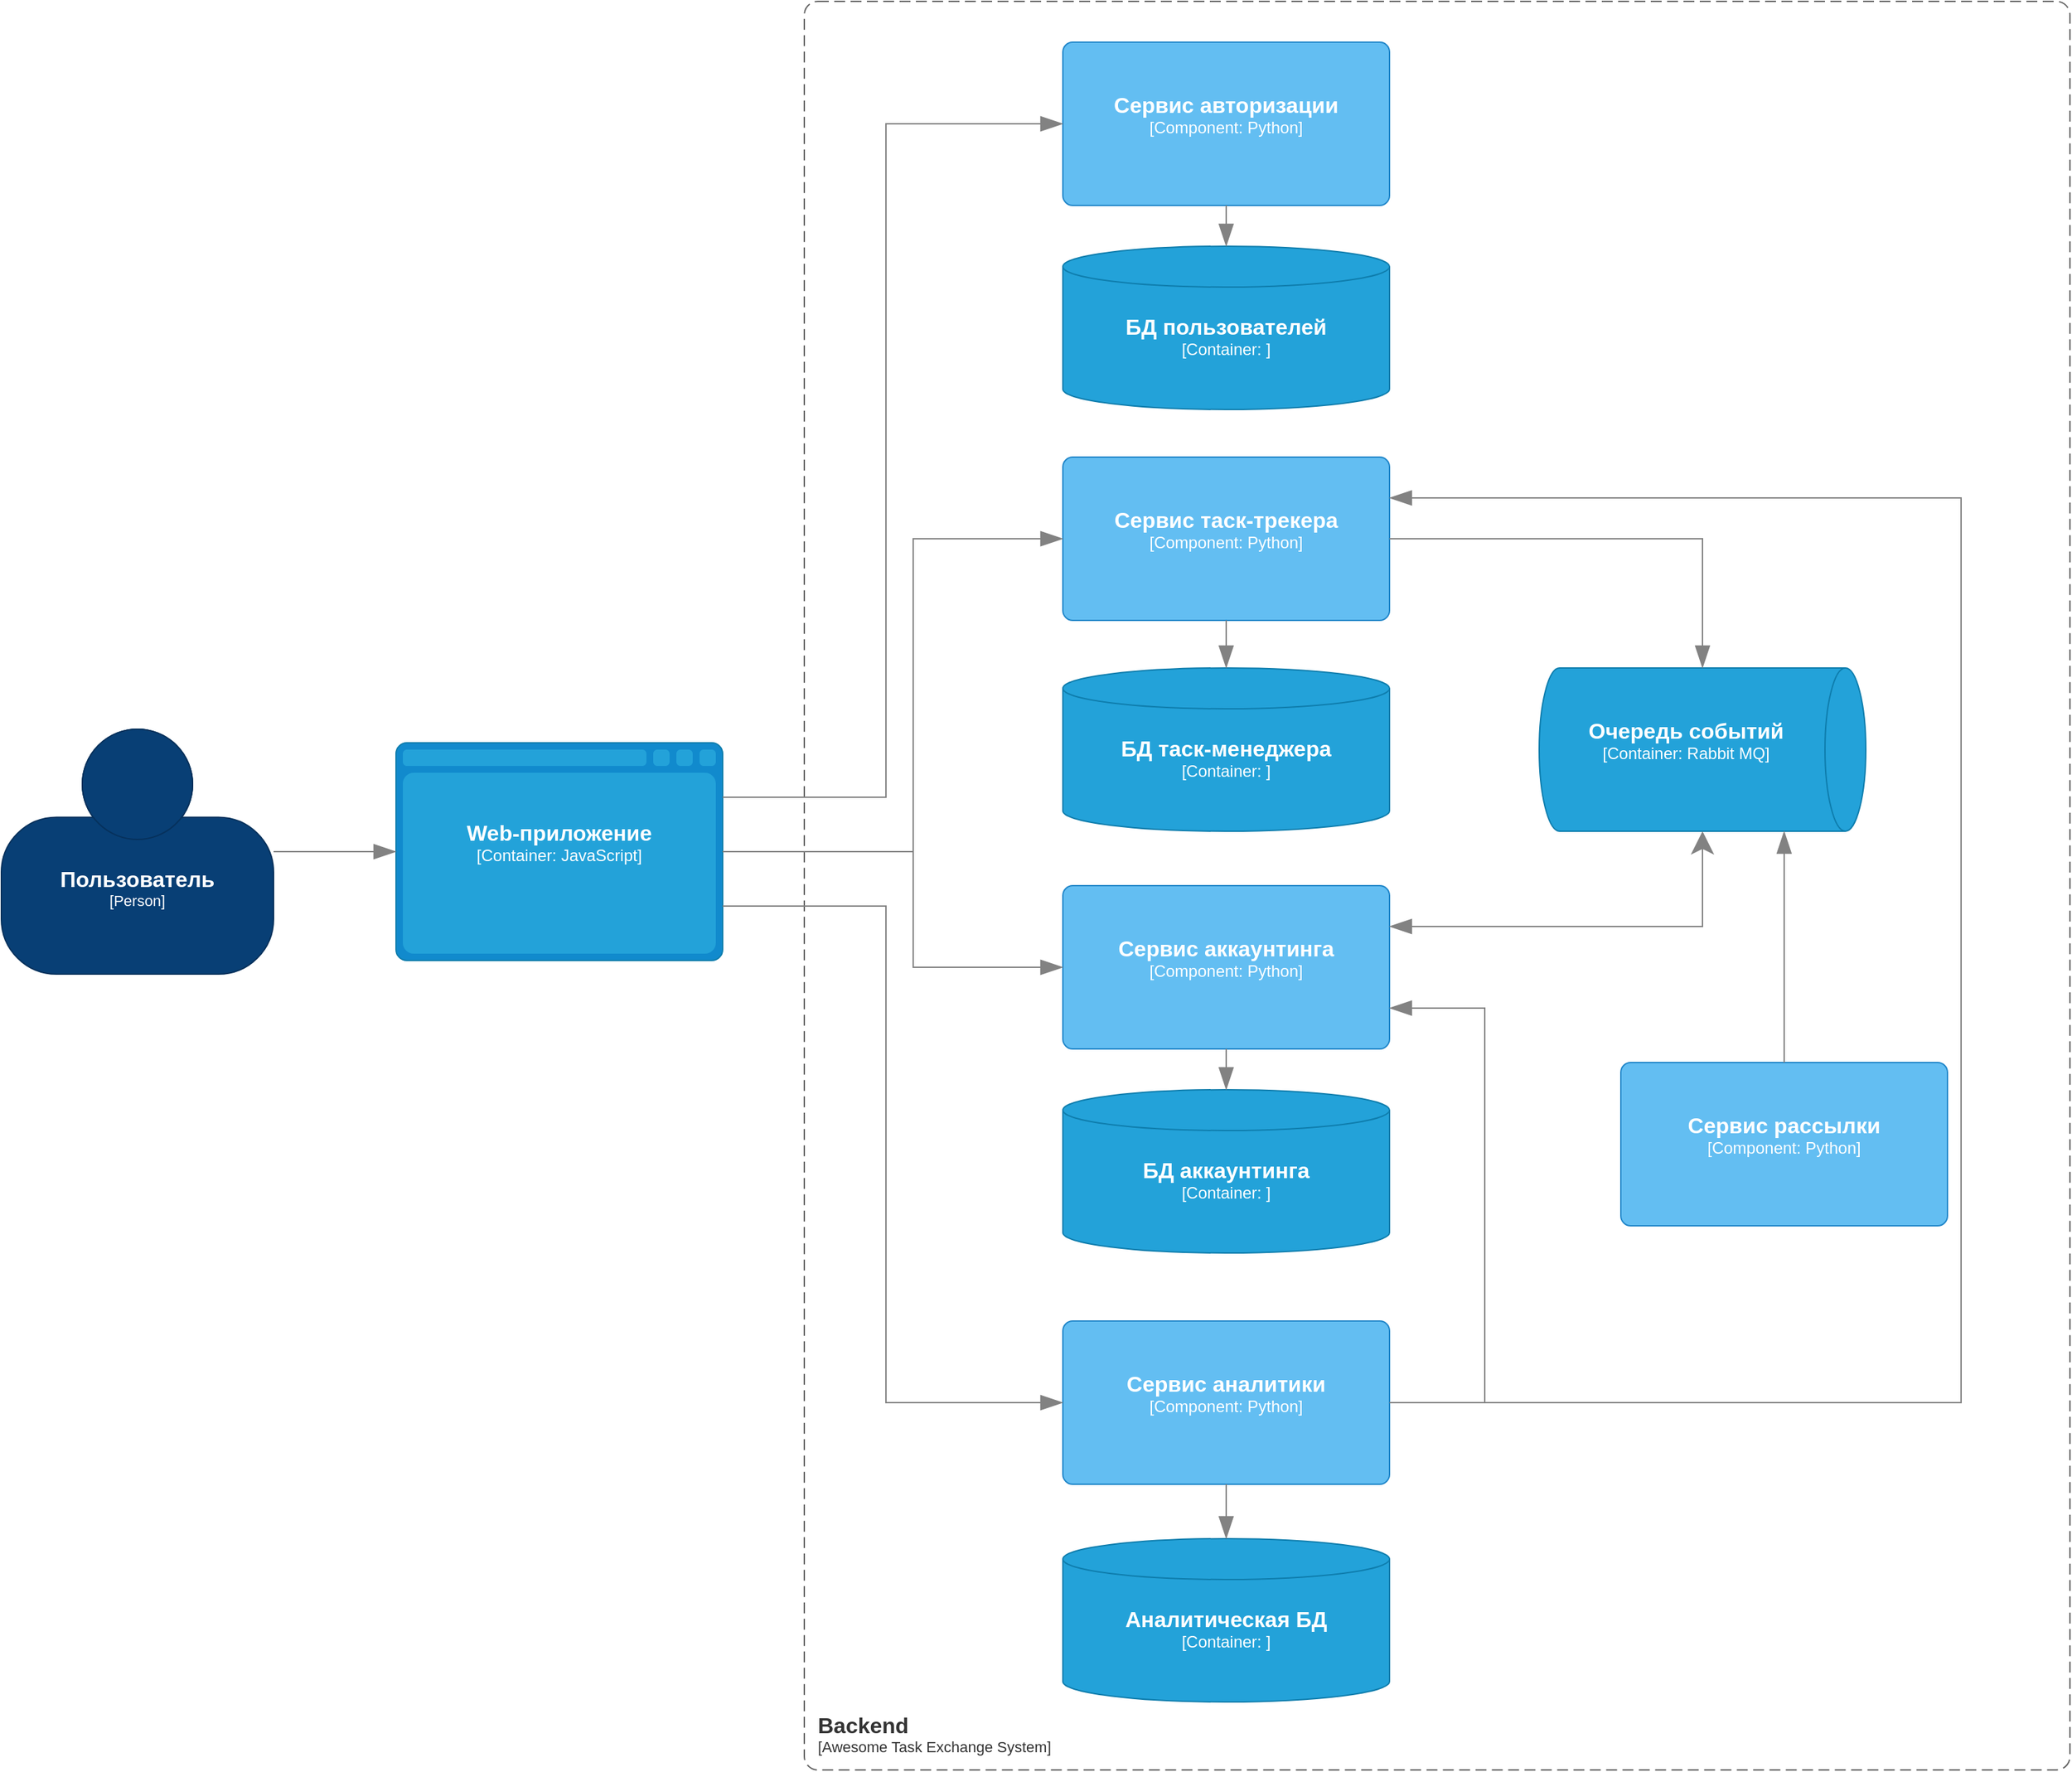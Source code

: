 <mxfile version="23.1.6" type="github" pages="4">
  <diagram name="C4. Контекстная диаграмма" id="e56a1550-8fbb-45ad-956c-1786394a9013">
    <mxGraphModel dx="2566" dy="979" grid="1" gridSize="10" guides="1" tooltips="1" connect="1" arrows="1" fold="1" page="1" pageScale="1" pageWidth="1100" pageHeight="850" background="none" math="0" shadow="0">
      <root>
        <mxCell id="0" />
        <mxCell id="1" parent="0" />
        <object placeholders="1" c4Name="Пользователь" c4Type="Person" c4Description="" label="&lt;font style=&quot;font-size: 16px&quot;&gt;&lt;b&gt;%c4Name%&lt;/b&gt;&lt;/font&gt;&lt;div&gt;[%c4Type%]&lt;/div&gt;&lt;br&gt;&lt;div&gt;&lt;font style=&quot;font-size: 11px&quot;&gt;&lt;font color=&quot;#cccccc&quot;&gt;%c4Description%&lt;/font&gt;&lt;/div&gt;" id="OtweDt3nJRQJAn4rfl7I-1">
          <mxCell style="html=1;fontSize=11;dashed=0;whiteSpace=wrap;fillColor=#083F75;strokeColor=#06315C;fontColor=#ffffff;shape=mxgraph.c4.person2;align=center;metaEdit=1;points=[[0.5,0,0],[1,0.5,0],[1,0.75,0],[0.75,1,0],[0.5,1,0],[0.25,1,0],[0,0.75,0],[0,0.5,0]];resizable=0;" parent="1" vertex="1">
            <mxGeometry x="-60" y="625" width="200" height="180" as="geometry" />
          </mxCell>
        </object>
        <object placeholders="1" c4Type="Web-приложение" c4Container="Container" c4Technology="JavaScript" c4Description="" label="&lt;font style=&quot;font-size: 16px&quot;&gt;&lt;b&gt;%c4Type%&lt;/b&gt;&lt;/font&gt;&lt;div&gt;[%c4Container%:&amp;nbsp;%c4Technology%]&lt;/div&gt;&lt;br&gt;&lt;div&gt;&lt;font style=&quot;font-size: 11px&quot;&gt;&lt;font color=&quot;#E6E6E6&quot;&gt;%c4Description%&lt;/font&gt;&lt;/div&gt;" id="OtweDt3nJRQJAn4rfl7I-4">
          <mxCell style="shape=mxgraph.c4.webBrowserContainer2;whiteSpace=wrap;html=1;boundedLbl=1;rounded=0;labelBackgroundColor=none;strokeColor=#118ACD;fillColor=#23A2D9;strokeColor=#118ACD;strokeColor2=#0E7DAD;fontSize=12;fontColor=#ffffff;align=center;metaEdit=1;points=[[0.5,0,0],[1,0.25,0],[1,0.5,0],[1,0.75,0],[0.5,1,0],[0,0.75,0],[0,0.5,0],[0,0.25,0]];resizable=0;" parent="1" vertex="1">
            <mxGeometry x="230" y="635" width="240" height="160" as="geometry" />
          </mxCell>
        </object>
        <object placeholders="1" c4Type="Relationship" id="OtweDt3nJRQJAn4rfl7I-6">
          <mxCell style="endArrow=blockThin;html=1;fontSize=10;fontColor=#404040;strokeWidth=1;endFill=1;strokeColor=#828282;elbow=vertical;metaEdit=1;endSize=14;startSize=14;jumpStyle=arc;jumpSize=16;rounded=0;edgeStyle=orthogonalEdgeStyle;exitX=1;exitY=0.5;exitDx=0;exitDy=0;exitPerimeter=0;entryX=0;entryY=0.5;entryDx=0;entryDy=0;entryPerimeter=0;" parent="1" source="OtweDt3nJRQJAn4rfl7I-1" target="OtweDt3nJRQJAn4rfl7I-4" edge="1">
            <mxGeometry width="240" relative="1" as="geometry">
              <mxPoint x="130" y="420" as="sourcePoint" />
              <mxPoint x="370" y="420" as="targetPoint" />
            </mxGeometry>
          </mxCell>
        </object>
        <object placeholders="1" c4Name="Backend" c4Type="ContainerScopeBoundary" c4Application="Awesome Task Exchange System" label="&lt;font style=&quot;font-size: 16px&quot;&gt;&lt;b&gt;&lt;div style=&quot;text-align: left&quot;&gt;%c4Name%&lt;/div&gt;&lt;/b&gt;&lt;/font&gt;&lt;div style=&quot;text-align: left&quot;&gt;[%c4Application%]&lt;/div&gt;" id="OtweDt3nJRQJAn4rfl7I-7">
          <mxCell style="rounded=1;fontSize=11;whiteSpace=wrap;html=1;dashed=1;arcSize=20;fillColor=none;strokeColor=#666666;fontColor=#333333;labelBackgroundColor=none;align=left;verticalAlign=bottom;labelBorderColor=none;spacingTop=0;spacing=10;dashPattern=8 4;metaEdit=1;rotatable=0;perimeter=rectanglePerimeter;noLabel=0;labelPadding=0;allowArrows=0;connectable=0;expand=0;recursiveResize=0;editable=1;pointerEvents=0;absoluteArcSize=1;points=[[0.25,0,0],[0.5,0,0],[0.75,0,0],[1,0.25,0],[1,0.5,0],[1,0.75,0],[0.75,1,0],[0.5,1,0],[0.25,1,0],[0,0.75,0],[0,0.5,0],[0,0.25,0]];" parent="1" vertex="1">
            <mxGeometry x="530" y="90" width="930" height="1300" as="geometry" />
          </mxCell>
        </object>
        <object placeholders="1" c4Name="Сервис авторизации" c4Type="Component" c4Technology="Python" c4Description="" label="&lt;font style=&quot;font-size: 16px&quot;&gt;&lt;b&gt;%c4Name%&lt;/b&gt;&lt;/font&gt;&lt;div&gt;[%c4Type%: %c4Technology%]&lt;/div&gt;&lt;br&gt;&lt;div&gt;&lt;font style=&quot;font-size: 11px&quot;&gt;%c4Description%&lt;/font&gt;&lt;/div&gt;" id="OtweDt3nJRQJAn4rfl7I-8">
          <mxCell style="rounded=1;whiteSpace=wrap;html=1;labelBackgroundColor=none;fillColor=#63BEF2;fontColor=#ffffff;align=center;arcSize=6;strokeColor=#2086C9;metaEdit=1;resizable=0;points=[[0.25,0,0],[0.5,0,0],[0.75,0,0],[1,0.25,0],[1,0.5,0],[1,0.75,0],[0.75,1,0],[0.5,1,0],[0.25,1,0],[0,0.75,0],[0,0.5,0],[0,0.25,0]];" parent="1" vertex="1">
            <mxGeometry x="720" y="120" width="240" height="120" as="geometry" />
          </mxCell>
        </object>
        <object placeholders="1" c4Name="Сервис таск-трекера" c4Type="Component" c4Technology="Python" c4Description="" label="&lt;font style=&quot;font-size: 16px&quot;&gt;&lt;b&gt;%c4Name%&lt;/b&gt;&lt;/font&gt;&lt;div&gt;[%c4Type%: %c4Technology%]&lt;/div&gt;&lt;br&gt;&lt;div&gt;&lt;font style=&quot;font-size: 11px&quot;&gt;%c4Description%&lt;/font&gt;&lt;/div&gt;" id="OtweDt3nJRQJAn4rfl7I-9">
          <mxCell style="rounded=1;whiteSpace=wrap;html=1;labelBackgroundColor=none;fillColor=#63BEF2;fontColor=#ffffff;align=center;arcSize=6;strokeColor=#2086C9;metaEdit=1;resizable=0;points=[[0.25,0,0],[0.5,0,0],[0.75,0,0],[1,0.25,0],[1,0.5,0],[1,0.75,0],[0.75,1,0],[0.5,1,0],[0.25,1,0],[0,0.75,0],[0,0.5,0],[0,0.25,0]];" parent="1" vertex="1">
            <mxGeometry x="720" y="425" width="240" height="120" as="geometry" />
          </mxCell>
        </object>
        <object placeholders="1" c4Name="Сервис аккаунтинга" c4Type="Component" c4Technology="Python" c4Description="" label="&lt;font style=&quot;font-size: 16px&quot;&gt;&lt;b&gt;%c4Name%&lt;/b&gt;&lt;/font&gt;&lt;div&gt;[%c4Type%: %c4Technology%]&lt;/div&gt;&lt;br&gt;&lt;div&gt;&lt;font style=&quot;font-size: 11px&quot;&gt;%c4Description%&lt;/font&gt;&lt;/div&gt;" id="OtweDt3nJRQJAn4rfl7I-10">
          <mxCell style="rounded=1;whiteSpace=wrap;html=1;labelBackgroundColor=none;fillColor=#63BEF2;fontColor=#ffffff;align=center;arcSize=6;strokeColor=#2086C9;metaEdit=1;resizable=0;points=[[0.25,0,0],[0.5,0,0],[0.75,0,0],[1,0.25,0],[1,0.5,0],[1,0.75,0],[0.75,1,0],[0.5,1,0],[0.25,1,0],[0,0.75,0],[0,0.5,0],[0,0.25,0]];" parent="1" vertex="1">
            <mxGeometry x="720" y="740" width="240" height="120" as="geometry" />
          </mxCell>
        </object>
        <object placeholders="1" c4Name="Сервис аналитики" c4Type="Component" c4Technology="Python" c4Description="" label="&lt;font style=&quot;font-size: 16px&quot;&gt;&lt;b&gt;%c4Name%&lt;/b&gt;&lt;/font&gt;&lt;div&gt;[%c4Type%: %c4Technology%]&lt;/div&gt;&lt;br&gt;&lt;div&gt;&lt;font style=&quot;font-size: 11px&quot;&gt;%c4Description%&lt;/font&gt;&lt;/div&gt;" id="OtweDt3nJRQJAn4rfl7I-11">
          <mxCell style="rounded=1;whiteSpace=wrap;html=1;labelBackgroundColor=none;fillColor=#63BEF2;fontColor=#ffffff;align=center;arcSize=6;strokeColor=#2086C9;metaEdit=1;resizable=0;points=[[0.25,0,0],[0.5,0,0],[0.75,0,0],[1,0.25,0],[1,0.5,0],[1,0.75,0],[0.75,1,0],[0.5,1,0],[0.25,1,0],[0,0.75,0],[0,0.5,0],[0,0.25,0]];" parent="1" vertex="1">
            <mxGeometry x="720" y="1060" width="240" height="120" as="geometry" />
          </mxCell>
        </object>
        <object placeholders="1" c4Type="Аналитическая БД" c4Container="Container" c4Technology="" c4Description="" label="&lt;font style=&quot;font-size: 16px&quot;&gt;&lt;b&gt;%c4Type%&lt;/b&gt;&lt;/font&gt;&lt;div&gt;[%c4Container%:&amp;nbsp;%c4Technology%]&lt;/div&gt;&lt;br&gt;&lt;div&gt;&lt;font style=&quot;font-size: 11px&quot;&gt;&lt;font color=&quot;#E6E6E6&quot;&gt;%c4Description%&lt;/font&gt;&lt;/div&gt;" id="OtweDt3nJRQJAn4rfl7I-12">
          <mxCell style="shape=cylinder3;size=15;whiteSpace=wrap;html=1;boundedLbl=1;rounded=0;labelBackgroundColor=none;fillColor=#23A2D9;fontSize=12;fontColor=#ffffff;align=center;strokeColor=#0E7DAD;metaEdit=1;points=[[0.5,0,0],[1,0.25,0],[1,0.5,0],[1,0.75,0],[0.5,1,0],[0,0.75,0],[0,0.5,0],[0,0.25,0]];resizable=0;" parent="1" vertex="1">
            <mxGeometry x="720" y="1220" width="240" height="120" as="geometry" />
          </mxCell>
        </object>
        <object placeholders="1" c4Type="БД аккаунтинга" c4Container="Container" c4Technology="" c4Description="" label="&lt;font style=&quot;font-size: 16px&quot;&gt;&lt;b&gt;%c4Type%&lt;/b&gt;&lt;/font&gt;&lt;div&gt;[%c4Container%:&amp;nbsp;%c4Technology%]&lt;/div&gt;&lt;br&gt;&lt;div&gt;&lt;font style=&quot;font-size: 11px&quot;&gt;&lt;font color=&quot;#E6E6E6&quot;&gt;%c4Description%&lt;/font&gt;&lt;/div&gt;" id="OtweDt3nJRQJAn4rfl7I-13">
          <mxCell style="shape=cylinder3;size=15;whiteSpace=wrap;html=1;boundedLbl=1;rounded=0;labelBackgroundColor=none;fillColor=#23A2D9;fontSize=12;fontColor=#ffffff;align=center;strokeColor=#0E7DAD;metaEdit=1;points=[[0.5,0,0],[1,0.25,0],[1,0.5,0],[1,0.75,0],[0.5,1,0],[0,0.75,0],[0,0.5,0],[0,0.25,0]];resizable=0;" parent="1" vertex="1">
            <mxGeometry x="720" y="890" width="240" height="120" as="geometry" />
          </mxCell>
        </object>
        <object placeholders="1" c4Type="БД таск-менеджера" c4Container="Container" c4Technology="" c4Description="" label="&lt;font style=&quot;font-size: 16px&quot;&gt;&lt;b&gt;%c4Type%&lt;/b&gt;&lt;/font&gt;&lt;div&gt;[%c4Container%:&amp;nbsp;%c4Technology%]&lt;/div&gt;&lt;br&gt;&lt;div&gt;&lt;font style=&quot;font-size: 11px&quot;&gt;&lt;font color=&quot;#E6E6E6&quot;&gt;%c4Description%&lt;/font&gt;&lt;/div&gt;" id="OtweDt3nJRQJAn4rfl7I-14">
          <mxCell style="shape=cylinder3;size=15;whiteSpace=wrap;html=1;boundedLbl=1;rounded=0;labelBackgroundColor=none;fillColor=#23A2D9;fontSize=12;fontColor=#ffffff;align=center;strokeColor=#0E7DAD;metaEdit=1;points=[[0.5,0,0],[1,0.25,0],[1,0.5,0],[1,0.75,0],[0.5,1,0],[0,0.75,0],[0,0.5,0],[0,0.25,0]];resizable=0;" parent="1" vertex="1">
            <mxGeometry x="720" y="580" width="240" height="120" as="geometry" />
          </mxCell>
        </object>
        <object placeholders="1" c4Type="БД пользователей" c4Container="Container" c4Technology="" c4Description="" label="&lt;font style=&quot;font-size: 16px&quot;&gt;&lt;b&gt;%c4Type%&lt;/b&gt;&lt;/font&gt;&lt;div&gt;[%c4Container%:&amp;nbsp;%c4Technology%]&lt;/div&gt;&lt;br&gt;&lt;div&gt;&lt;font style=&quot;font-size: 11px&quot;&gt;&lt;font color=&quot;#E6E6E6&quot;&gt;%c4Description%&lt;/font&gt;&lt;/div&gt;" id="OtweDt3nJRQJAn4rfl7I-15">
          <mxCell style="shape=cylinder3;size=15;whiteSpace=wrap;html=1;boundedLbl=1;rounded=0;labelBackgroundColor=none;fillColor=#23A2D9;fontSize=12;fontColor=#ffffff;align=center;strokeColor=#0E7DAD;metaEdit=1;points=[[0.5,0,0],[1,0.25,0],[1,0.5,0],[1,0.75,0],[0.5,1,0],[0,0.75,0],[0,0.5,0],[0,0.25,0]];resizable=0;" parent="1" vertex="1">
            <mxGeometry x="720" y="270" width="240" height="120" as="geometry" />
          </mxCell>
        </object>
        <object placeholders="1" c4Type="Relationship" id="OtweDt3nJRQJAn4rfl7I-16">
          <mxCell style="endArrow=blockThin;html=1;fontSize=10;fontColor=#404040;strokeWidth=1;endFill=1;strokeColor=#828282;elbow=vertical;metaEdit=1;endSize=14;startSize=14;jumpStyle=arc;jumpSize=16;rounded=0;edgeStyle=orthogonalEdgeStyle;entryX=0;entryY=0.5;entryDx=0;entryDy=0;entryPerimeter=0;exitX=1;exitY=0.25;exitDx=0;exitDy=0;exitPerimeter=0;" parent="1" source="OtweDt3nJRQJAn4rfl7I-4" target="OtweDt3nJRQJAn4rfl7I-8" edge="1">
            <mxGeometry width="240" relative="1" as="geometry">
              <mxPoint x="500" y="470" as="sourcePoint" />
              <mxPoint x="740" y="470" as="targetPoint" />
              <Array as="points">
                <mxPoint x="590" y="675" />
                <mxPoint x="590" y="180" />
              </Array>
            </mxGeometry>
          </mxCell>
        </object>
        <object placeholders="1" c4Type="Relationship" id="OtweDt3nJRQJAn4rfl7I-17">
          <mxCell style="endArrow=blockThin;html=1;fontSize=10;fontColor=#404040;strokeWidth=1;endFill=1;strokeColor=#828282;elbow=vertical;metaEdit=1;endSize=14;startSize=14;jumpStyle=arc;jumpSize=16;rounded=0;edgeStyle=orthogonalEdgeStyle;entryX=0;entryY=0.5;entryDx=0;entryDy=0;entryPerimeter=0;exitX=1;exitY=0.5;exitDx=0;exitDy=0;exitPerimeter=0;" parent="1" source="OtweDt3nJRQJAn4rfl7I-4" target="OtweDt3nJRQJAn4rfl7I-10" edge="1">
            <mxGeometry width="240" relative="1" as="geometry">
              <mxPoint x="400" y="590" as="sourcePoint" />
              <mxPoint x="640" y="590" as="targetPoint" />
              <Array as="points">
                <mxPoint x="610" y="715" />
                <mxPoint x="610" y="800" />
              </Array>
            </mxGeometry>
          </mxCell>
        </object>
        <object placeholders="1" c4Type="Relationship" id="OtweDt3nJRQJAn4rfl7I-18">
          <mxCell style="endArrow=blockThin;html=1;fontSize=10;fontColor=#404040;strokeWidth=1;endFill=1;strokeColor=#828282;elbow=vertical;metaEdit=1;endSize=14;startSize=14;jumpStyle=arc;jumpSize=16;rounded=0;edgeStyle=orthogonalEdgeStyle;exitX=1;exitY=0.5;exitDx=0;exitDy=0;exitPerimeter=0;entryX=0;entryY=0.5;entryDx=0;entryDy=0;entryPerimeter=0;" parent="1" source="OtweDt3nJRQJAn4rfl7I-4" target="OtweDt3nJRQJAn4rfl7I-9" edge="1">
            <mxGeometry width="240" relative="1" as="geometry">
              <mxPoint x="470" y="429.41" as="sourcePoint" />
              <mxPoint x="690" y="530" as="targetPoint" />
              <Array as="points">
                <mxPoint x="610" y="715" />
                <mxPoint x="610" y="485" />
              </Array>
            </mxGeometry>
          </mxCell>
        </object>
        <object placeholders="1" c4Type="Relationship" id="OtweDt3nJRQJAn4rfl7I-19">
          <mxCell style="endArrow=blockThin;html=1;fontSize=10;fontColor=#404040;strokeWidth=1;endFill=1;strokeColor=#828282;elbow=vertical;metaEdit=1;endSize=14;startSize=14;jumpStyle=arc;jumpSize=16;rounded=0;edgeStyle=orthogonalEdgeStyle;entryX=0;entryY=0.5;entryDx=0;entryDy=0;entryPerimeter=0;exitX=1;exitY=0.75;exitDx=0;exitDy=0;exitPerimeter=0;" parent="1" source="OtweDt3nJRQJAn4rfl7I-4" target="OtweDt3nJRQJAn4rfl7I-11" edge="1">
            <mxGeometry width="240" relative="1" as="geometry">
              <mxPoint x="460" y="510" as="sourcePoint" />
              <mxPoint x="700" y="510" as="targetPoint" />
              <Array as="points">
                <mxPoint x="590" y="755" />
                <mxPoint x="590" y="1120" />
              </Array>
            </mxGeometry>
          </mxCell>
        </object>
        <object placeholders="1" c4Type="Relationship" id="OtweDt3nJRQJAn4rfl7I-20">
          <mxCell style="endArrow=blockThin;html=1;fontSize=10;fontColor=#404040;strokeWidth=1;endFill=1;strokeColor=#828282;elbow=vertical;metaEdit=1;endSize=14;startSize=14;jumpStyle=arc;jumpSize=16;rounded=0;edgeStyle=orthogonalEdgeStyle;entryX=0.5;entryY=0;entryDx=0;entryDy=0;entryPerimeter=0;exitX=0.5;exitY=1;exitDx=0;exitDy=0;exitPerimeter=0;" parent="1" source="OtweDt3nJRQJAn4rfl7I-8" target="OtweDt3nJRQJAn4rfl7I-15" edge="1">
            <mxGeometry width="240" relative="1" as="geometry">
              <mxPoint x="470" y="520" as="sourcePoint" />
              <mxPoint x="710" y="520" as="targetPoint" />
            </mxGeometry>
          </mxCell>
        </object>
        <object placeholders="1" c4Type="Relationship" id="OtweDt3nJRQJAn4rfl7I-21">
          <mxCell style="endArrow=blockThin;html=1;fontSize=10;fontColor=#404040;strokeWidth=1;endFill=1;strokeColor=#828282;elbow=vertical;metaEdit=1;endSize=14;startSize=14;jumpStyle=arc;jumpSize=16;rounded=0;edgeStyle=orthogonalEdgeStyle;entryX=0.5;entryY=0;entryDx=0;entryDy=0;entryPerimeter=0;exitX=0.5;exitY=1;exitDx=0;exitDy=0;exitPerimeter=0;" parent="1" source="OtweDt3nJRQJAn4rfl7I-9" target="OtweDt3nJRQJAn4rfl7I-14" edge="1">
            <mxGeometry width="240" relative="1" as="geometry">
              <mxPoint x="970" y="190" as="sourcePoint" />
              <mxPoint x="1110" y="190" as="targetPoint" />
            </mxGeometry>
          </mxCell>
        </object>
        <object placeholders="1" c4Type="Relationship" id="OtweDt3nJRQJAn4rfl7I-22">
          <mxCell style="endArrow=blockThin;html=1;fontSize=10;fontColor=#404040;strokeWidth=1;endFill=1;strokeColor=#828282;elbow=vertical;metaEdit=1;endSize=14;startSize=14;jumpStyle=arc;jumpSize=16;rounded=0;edgeStyle=orthogonalEdgeStyle;entryX=0.5;entryY=0;entryDx=0;entryDy=0;entryPerimeter=0;exitX=0.5;exitY=1;exitDx=0;exitDy=0;exitPerimeter=0;" parent="1" source="OtweDt3nJRQJAn4rfl7I-10" target="OtweDt3nJRQJAn4rfl7I-13" edge="1">
            <mxGeometry width="240" relative="1" as="geometry">
              <mxPoint x="980" y="200" as="sourcePoint" />
              <mxPoint x="1120" y="200" as="targetPoint" />
            </mxGeometry>
          </mxCell>
        </object>
        <object placeholders="1" c4Type="Relationship" id="OtweDt3nJRQJAn4rfl7I-23">
          <mxCell style="endArrow=blockThin;html=1;fontSize=10;fontColor=#404040;strokeWidth=1;endFill=1;strokeColor=#828282;elbow=vertical;metaEdit=1;endSize=14;startSize=14;jumpStyle=arc;jumpSize=16;rounded=0;edgeStyle=orthogonalEdgeStyle;entryX=0.5;entryY=0;entryDx=0;entryDy=0;entryPerimeter=0;exitX=0.5;exitY=1;exitDx=0;exitDy=0;exitPerimeter=0;" parent="1" source="OtweDt3nJRQJAn4rfl7I-11" target="OtweDt3nJRQJAn4rfl7I-12" edge="1">
            <mxGeometry width="240" relative="1" as="geometry">
              <mxPoint x="990" y="210" as="sourcePoint" />
              <mxPoint x="1130" y="210" as="targetPoint" />
            </mxGeometry>
          </mxCell>
        </object>
        <object placeholders="1" c4Type="Очередь событий" c4Container="Container" c4Technology="Rabbit MQ" c4Description="" label="&lt;font style=&quot;font-size: 16px&quot;&gt;&lt;b&gt;%c4Type%&lt;/b&gt;&lt;/font&gt;&lt;div&gt;[%c4Container%:&amp;nbsp;%c4Technology%]&lt;/div&gt;&lt;br&gt;&lt;div&gt;&lt;font style=&quot;font-size: 11px&quot;&gt;&lt;font color=&quot;#E6E6E6&quot;&gt;%c4Description%&lt;/font&gt;&lt;/div&gt;" id="OtweDt3nJRQJAn4rfl7I-25">
          <mxCell style="shape=cylinder3;size=15;direction=south;whiteSpace=wrap;html=1;boundedLbl=1;rounded=0;labelBackgroundColor=none;fillColor=#23A2D9;fontSize=12;fontColor=#ffffff;align=center;strokeColor=#0E7DAD;metaEdit=1;points=[[0.5,0,0],[1,0.25,0],[1,0.5,0],[1,0.75,0],[0.5,1,0],[0,0.75,0],[0,0.5,0],[0,0.25,0]];resizable=0;" parent="1" vertex="1">
            <mxGeometry x="1070" y="580" width="240" height="120" as="geometry" />
          </mxCell>
        </object>
        <object placeholders="1" c4Type="Relationship" id="OtweDt3nJRQJAn4rfl7I-27">
          <mxCell style="endArrow=blockThin;html=1;fontSize=10;fontColor=#404040;strokeWidth=1;endFill=1;strokeColor=#828282;elbow=vertical;metaEdit=1;endSize=14;startSize=14;jumpStyle=arc;jumpSize=16;rounded=0;edgeStyle=orthogonalEdgeStyle;entryX=0;entryY=0.5;entryDx=0;entryDy=0;entryPerimeter=0;exitX=1;exitY=0.5;exitDx=0;exitDy=0;exitPerimeter=0;" parent="1" source="OtweDt3nJRQJAn4rfl7I-9" target="OtweDt3nJRQJAn4rfl7I-25" edge="1">
            <mxGeometry width="240" relative="1" as="geometry">
              <mxPoint x="1030" y="570" as="sourcePoint" />
              <mxPoint x="1270" y="570" as="targetPoint" />
            </mxGeometry>
          </mxCell>
        </object>
        <object placeholders="1" c4Type="Relationship" id="OtweDt3nJRQJAn4rfl7I-28">
          <mxCell style="endArrow=blockThin;html=1;fontSize=10;fontColor=#404040;strokeWidth=1;endFill=1;strokeColor=#828282;elbow=vertical;metaEdit=1;endSize=14;startSize=14;jumpStyle=arc;jumpSize=16;rounded=0;edgeStyle=orthogonalEdgeStyle;entryX=1;entryY=0.25;entryDx=0;entryDy=0;entryPerimeter=0;exitX=1;exitY=0.5;exitDx=0;exitDy=0;exitPerimeter=0;startArrow=classic;startFill=1;" parent="1" source="OtweDt3nJRQJAn4rfl7I-25" target="OtweDt3nJRQJAn4rfl7I-10" edge="1">
            <mxGeometry width="240" relative="1" as="geometry">
              <mxPoint x="1010" y="830" as="sourcePoint" />
              <mxPoint x="1150" y="830" as="targetPoint" />
            </mxGeometry>
          </mxCell>
        </object>
        <object placeholders="1" c4Type="Relationship" id="OtweDt3nJRQJAn4rfl7I-30">
          <mxCell style="endArrow=blockThin;html=1;fontSize=10;fontColor=#404040;strokeWidth=1;endFill=1;strokeColor=#828282;elbow=vertical;metaEdit=1;endSize=14;startSize=14;jumpStyle=arc;jumpSize=16;rounded=0;edgeStyle=orthogonalEdgeStyle;entryX=1;entryY=0.75;entryDx=0;entryDy=0;entryPerimeter=0;exitX=1;exitY=0.5;exitDx=0;exitDy=0;exitPerimeter=0;" parent="1" source="OtweDt3nJRQJAn4rfl7I-11" target="OtweDt3nJRQJAn4rfl7I-10" edge="1">
            <mxGeometry width="240" relative="1" as="geometry">
              <mxPoint x="1030" y="850" as="sourcePoint" />
              <mxPoint x="1170" y="850" as="targetPoint" />
              <Array as="points">
                <mxPoint x="1030" y="1120" />
                <mxPoint x="1030" y="830" />
              </Array>
            </mxGeometry>
          </mxCell>
        </object>
        <object placeholders="1" c4Type="Relationship" id="OtweDt3nJRQJAn4rfl7I-31">
          <mxCell style="endArrow=blockThin;html=1;fontSize=10;fontColor=#404040;strokeWidth=1;endFill=1;strokeColor=#828282;elbow=vertical;metaEdit=1;endSize=14;startSize=14;jumpStyle=arc;jumpSize=16;rounded=0;edgeStyle=orthogonalEdgeStyle;entryX=1;entryY=0.25;entryDx=0;entryDy=0;entryPerimeter=0;exitX=1;exitY=0.5;exitDx=0;exitDy=0;exitPerimeter=0;" parent="1" source="OtweDt3nJRQJAn4rfl7I-11" target="OtweDt3nJRQJAn4rfl7I-9" edge="1">
            <mxGeometry width="240" relative="1" as="geometry">
              <mxPoint x="1040" y="860" as="sourcePoint" />
              <mxPoint x="1180" y="860" as="targetPoint" />
              <Array as="points">
                <mxPoint x="1380" y="1120" />
                <mxPoint x="1380" y="455" />
              </Array>
            </mxGeometry>
          </mxCell>
        </object>
        <object placeholders="1" c4Name="Сервис рассылки" c4Type="Component" c4Technology="Python" c4Description="" label="&lt;font style=&quot;font-size: 16px&quot;&gt;&lt;b&gt;%c4Name%&lt;/b&gt;&lt;/font&gt;&lt;div&gt;[%c4Type%: %c4Technology%]&lt;/div&gt;&lt;br&gt;&lt;div&gt;&lt;font style=&quot;font-size: 11px&quot;&gt;%c4Description%&lt;/font&gt;&lt;/div&gt;" id="LS3rYjqf5dquNfSFwXRi-1">
          <mxCell style="rounded=1;whiteSpace=wrap;html=1;labelBackgroundColor=none;fillColor=#63BEF2;fontColor=#ffffff;align=center;arcSize=6;strokeColor=#2086C9;metaEdit=1;resizable=0;points=[[0.25,0,0],[0.5,0,0],[0.75,0,0],[1,0.25,0],[1,0.5,0],[1,0.75,0],[0.75,1,0],[0.5,1,0],[0.25,1,0],[0,0.75,0],[0,0.5,0],[0,0.25,0]];" vertex="1" parent="1">
            <mxGeometry x="1130" y="870" width="240" height="120" as="geometry" />
          </mxCell>
        </object>
        <object placeholders="1" c4Type="Relationship" id="LS3rYjqf5dquNfSFwXRi-3">
          <mxCell style="endArrow=blockThin;html=1;fontSize=10;fontColor=#404040;strokeWidth=1;endFill=1;strokeColor=#828282;elbow=vertical;metaEdit=1;endSize=14;startSize=14;jumpStyle=arc;jumpSize=16;rounded=0;edgeStyle=orthogonalEdgeStyle;entryX=1;entryY=0.25;entryDx=0;entryDy=0;entryPerimeter=0;exitX=0.5;exitY=0;exitDx=0;exitDy=0;exitPerimeter=0;" edge="1" parent="1" source="LS3rYjqf5dquNfSFwXRi-1" target="OtweDt3nJRQJAn4rfl7I-25">
            <mxGeometry width="240" relative="1" as="geometry">
              <mxPoint x="1140" y="800" as="sourcePoint" />
              <mxPoint x="1380" y="800" as="targetPoint" />
            </mxGeometry>
          </mxCell>
        </object>
      </root>
    </mxGraphModel>
  </diagram>
  <diagram id="0fzm-S9ABw5Q3eoe99Da" name="Use Case">
    <mxGraphModel dx="2110" dy="856" grid="1" gridSize="10" guides="1" tooltips="1" connect="1" arrows="1" fold="1" page="1" pageScale="1" pageWidth="827" pageHeight="1169" math="0" shadow="0">
      <root>
        <mxCell id="0" />
        <mxCell id="1" parent="0" />
        <mxCell id="jIcLPLMEFrYF5dp4VfTc-17" style="rounded=0;orthogonalLoop=1;jettySize=auto;html=1;entryX=0;entryY=0.5;entryDx=0;entryDy=0;" edge="1" parent="1" source="jIcLPLMEFrYF5dp4VfTc-3" target="jIcLPLMEFrYF5dp4VfTc-5">
          <mxGeometry relative="1" as="geometry" />
        </mxCell>
        <mxCell id="jIcLPLMEFrYF5dp4VfTc-18" style="rounded=0;orthogonalLoop=1;jettySize=auto;html=1;entryX=0;entryY=0.5;entryDx=0;entryDy=0;" edge="1" parent="1" source="jIcLPLMEFrYF5dp4VfTc-3" target="jIcLPLMEFrYF5dp4VfTc-7">
          <mxGeometry relative="1" as="geometry" />
        </mxCell>
        <mxCell id="jIcLPLMEFrYF5dp4VfTc-19" style="rounded=0;orthogonalLoop=1;jettySize=auto;html=1;entryX=0;entryY=0.5;entryDx=0;entryDy=0;" edge="1" parent="1" source="jIcLPLMEFrYF5dp4VfTc-40" target="jIcLPLMEFrYF5dp4VfTc-4">
          <mxGeometry relative="1" as="geometry" />
        </mxCell>
        <mxCell id="jIcLPLMEFrYF5dp4VfTc-29" style="rounded=0;orthogonalLoop=1;jettySize=auto;html=1;entryX=0;entryY=0.5;entryDx=0;entryDy=0;" edge="1" parent="1" source="jIcLPLMEFrYF5dp4VfTc-3" target="jIcLPLMEFrYF5dp4VfTc-27">
          <mxGeometry relative="1" as="geometry" />
        </mxCell>
        <mxCell id="jIcLPLMEFrYF5dp4VfTc-30" style="rounded=0;orthogonalLoop=1;jettySize=auto;html=1;entryX=0;entryY=0.5;entryDx=0;entryDy=0;" edge="1" parent="1" source="jIcLPLMEFrYF5dp4VfTc-3" target="jIcLPLMEFrYF5dp4VfTc-28">
          <mxGeometry relative="1" as="geometry" />
        </mxCell>
        <mxCell id="jIcLPLMEFrYF5dp4VfTc-39" value="" style="edgeStyle=orthogonalEdgeStyle;rounded=0;orthogonalLoop=1;jettySize=auto;html=1;" edge="1" parent="1" source="jIcLPLMEFrYF5dp4VfTc-40" target="jIcLPLMEFrYF5dp4VfTc-38">
          <mxGeometry relative="1" as="geometry">
            <Array as="points">
              <mxPoint x="20" y="105" />
              <mxPoint x="20" y="841" />
            </Array>
          </mxGeometry>
        </mxCell>
        <mxCell id="jIcLPLMEFrYF5dp4VfTc-41" value="" style="edgeStyle=orthogonalEdgeStyle;rounded=0;orthogonalLoop=1;jettySize=auto;html=1;endArrow=none;endFill=0;startArrow=classic;startFill=1;" edge="1" parent="1" source="jIcLPLMEFrYF5dp4VfTc-3" target="jIcLPLMEFrYF5dp4VfTc-40">
          <mxGeometry relative="1" as="geometry">
            <Array as="points">
              <mxPoint x="20" y="711" />
              <mxPoint x="20" y="105" />
            </Array>
          </mxGeometry>
        </mxCell>
        <mxCell id="jIcLPLMEFrYF5dp4VfTc-45" value="" style="edgeStyle=orthogonalEdgeStyle;rounded=0;orthogonalLoop=1;jettySize=auto;html=1;startArrow=classic;startFill=1;endArrow=none;endFill=0;" edge="1" parent="1" source="jIcLPLMEFrYF5dp4VfTc-52" target="jIcLPLMEFrYF5dp4VfTc-12">
          <mxGeometry relative="1" as="geometry">
            <Array as="points">
              <mxPoint x="-50" y="1291" />
              <mxPoint x="-50" y="275" />
            </Array>
          </mxGeometry>
        </mxCell>
        <mxCell id="jIcLPLMEFrYF5dp4VfTc-55" value="" style="edgeStyle=orthogonalEdgeStyle;rounded=0;orthogonalLoop=1;jettySize=auto;html=1;" edge="1" parent="1" source="jIcLPLMEFrYF5dp4VfTc-3" target="jIcLPLMEFrYF5dp4VfTc-12">
          <mxGeometry relative="1" as="geometry" />
        </mxCell>
        <mxCell id="jIcLPLMEFrYF5dp4VfTc-3" value="Рядовой &lt;br&gt;сотрудник" style="shape=umlActor;verticalLabelPosition=bottom;verticalAlign=top;html=1;" vertex="1" parent="1">
          <mxGeometry x="60" y="681" width="30" height="60" as="geometry" />
        </mxCell>
        <mxCell id="jIcLPLMEFrYF5dp4VfTc-4" value="Авотризоваться" style="ellipse;whiteSpace=wrap;html=1;" vertex="1" parent="1">
          <mxGeometry x="210" y="70" width="140" height="70" as="geometry" />
        </mxCell>
        <mxCell id="jIcLPLMEFrYF5dp4VfTc-5" value="Посмотреть список задач" style="ellipse;whiteSpace=wrap;html=1;" vertex="1" parent="1">
          <mxGeometry x="250" y="430" width="140" height="70" as="geometry" />
        </mxCell>
        <mxCell id="jIcLPLMEFrYF5dp4VfTc-6" value="Сервис авторизации" style="shape=umlFrame;whiteSpace=wrap;html=1;pointerEvents=0;width=110;height=35;" vertex="1" parent="1">
          <mxGeometry x="190" width="210" height="175" as="geometry" />
        </mxCell>
        <mxCell id="jIcLPLMEFrYF5dp4VfTc-7" value="Посмотреть список своих&amp;nbsp;задач" style="ellipse;whiteSpace=wrap;html=1;" vertex="1" parent="1">
          <mxGeometry x="250" y="535" width="140" height="70" as="geometry" />
        </mxCell>
        <mxCell id="jIcLPLMEFrYF5dp4VfTc-8" value="Сервис таск-трекера" style="shape=umlFrame;whiteSpace=wrap;html=1;pointerEvents=0;width=110;height=35;" vertex="1" parent="1">
          <mxGeometry x="190" y="190" width="470" height="440" as="geometry" />
        </mxCell>
        <mxCell id="jIcLPLMEFrYF5dp4VfTc-21" style="rounded=0;orthogonalLoop=1;jettySize=auto;html=1;entryX=1;entryY=0.5;entryDx=0;entryDy=0;exitX=0;exitY=0;exitDx=0;exitDy=0;" edge="1" parent="1" source="jIcLPLMEFrYF5dp4VfTc-9" target="jIcLPLMEFrYF5dp4VfTc-5">
          <mxGeometry relative="1" as="geometry" />
        </mxCell>
        <mxCell id="jIcLPLMEFrYF5dp4VfTc-22" value="&amp;lt;extend&amp;gt;" style="edgeLabel;html=1;align=center;verticalAlign=middle;resizable=0;points=[];" vertex="1" connectable="0" parent="jIcLPLMEFrYF5dp4VfTc-21">
          <mxGeometry x="-0.473" y="-1" relative="1" as="geometry">
            <mxPoint x="-21" y="-8" as="offset" />
          </mxGeometry>
        </mxCell>
        <mxCell id="jIcLPLMEFrYF5dp4VfTc-9" value="Выполнить задачу" style="ellipse;whiteSpace=wrap;html=1;" vertex="1" parent="1">
          <mxGeometry x="490" y="480" width="140" height="70" as="geometry" />
        </mxCell>
        <mxCell id="jIcLPLMEFrYF5dp4VfTc-20" style="rounded=0;orthogonalLoop=1;jettySize=auto;html=1;entryX=0;entryY=0.5;entryDx=0;entryDy=0;" edge="1" parent="1" source="jIcLPLMEFrYF5dp4VfTc-12" target="jIcLPLMEFrYF5dp4VfTc-16">
          <mxGeometry relative="1" as="geometry" />
        </mxCell>
        <mxCell id="jIcLPLMEFrYF5dp4VfTc-32" style="rounded=0;orthogonalLoop=1;jettySize=auto;html=1;entryX=0;entryY=0.5;entryDx=0;entryDy=0;" edge="1" parent="1" source="jIcLPLMEFrYF5dp4VfTc-38" target="jIcLPLMEFrYF5dp4VfTc-25">
          <mxGeometry relative="1" as="geometry" />
        </mxCell>
        <mxCell id="jIcLPLMEFrYF5dp4VfTc-33" style="rounded=0;orthogonalLoop=1;jettySize=auto;html=1;entryX=0;entryY=0.5;entryDx=0;entryDy=0;" edge="1" parent="1" source="jIcLPLMEFrYF5dp4VfTc-38" target="jIcLPLMEFrYF5dp4VfTc-26">
          <mxGeometry relative="1" as="geometry" />
        </mxCell>
        <mxCell id="FqTpphpF10oT78pQ_QYN-2" style="rounded=0;orthogonalLoop=1;jettySize=auto;html=1;entryX=0;entryY=0.5;entryDx=0;entryDy=0;" edge="1" parent="1" source="jIcLPLMEFrYF5dp4VfTc-12" target="FqTpphpF10oT78pQ_QYN-1">
          <mxGeometry relative="1" as="geometry" />
        </mxCell>
        <mxCell id="jIcLPLMEFrYF5dp4VfTc-12" value="Менеджер" style="shape=umlActor;verticalLabelPosition=bottom;verticalAlign=top;html=1;" vertex="1" parent="1">
          <mxGeometry x="60" y="245" width="30" height="60" as="geometry" />
        </mxCell>
        <mxCell id="jIcLPLMEFrYF5dp4VfTc-16" value="Заассайнить задачи" style="ellipse;whiteSpace=wrap;html=1;" vertex="1" parent="1">
          <mxGeometry x="250" y="240" width="140" height="70" as="geometry" />
        </mxCell>
        <mxCell id="jIcLPLMEFrYF5dp4VfTc-23" style="rounded=0;orthogonalLoop=1;jettySize=auto;html=1;entryX=1;entryY=0.5;entryDx=0;entryDy=0;exitX=0;exitY=1;exitDx=0;exitDy=0;" edge="1" parent="1" source="jIcLPLMEFrYF5dp4VfTc-9" target="jIcLPLMEFrYF5dp4VfTc-7">
          <mxGeometry relative="1" as="geometry">
            <mxPoint x="520" y="307" as="sourcePoint" />
            <mxPoint x="410" y="275" as="targetPoint" />
          </mxGeometry>
        </mxCell>
        <mxCell id="jIcLPLMEFrYF5dp4VfTc-24" value="&amp;lt;extend&amp;gt;" style="edgeLabel;html=1;align=center;verticalAlign=middle;resizable=0;points=[];" vertex="1" connectable="0" parent="jIcLPLMEFrYF5dp4VfTc-23">
          <mxGeometry x="-0.473" y="-1" relative="1" as="geometry">
            <mxPoint x="-21" y="3" as="offset" />
          </mxGeometry>
        </mxCell>
        <mxCell id="jIcLPLMEFrYF5dp4VfTc-25" value="Посмотреть общую прибыль" style="ellipse;whiteSpace=wrap;html=1;" vertex="1" parent="1">
          <mxGeometry x="260" y="921" width="140" height="70" as="geometry" />
        </mxCell>
        <mxCell id="jIcLPLMEFrYF5dp4VfTc-26" value="Посмотреть список операций за день" style="ellipse;whiteSpace=wrap;html=1;" vertex="1" parent="1">
          <mxGeometry x="260" y="1011" width="140" height="70" as="geometry" />
        </mxCell>
        <mxCell id="jIcLPLMEFrYF5dp4VfTc-27" value="Посмотреть список своих операций за день" style="ellipse;whiteSpace=wrap;html=1;" vertex="1" parent="1">
          <mxGeometry x="260" y="821" width="140" height="70" as="geometry" />
        </mxCell>
        <mxCell id="jIcLPLMEFrYF5dp4VfTc-28" value="Посмотреть текущий баланс" style="ellipse;whiteSpace=wrap;html=1;" vertex="1" parent="1">
          <mxGeometry x="260" y="741" width="140" height="70" as="geometry" />
        </mxCell>
        <mxCell id="jIcLPLMEFrYF5dp4VfTc-31" value="Сервис аккаунтинга" style="shape=umlFrame;whiteSpace=wrap;html=1;pointerEvents=0;width=110;height=35;" vertex="1" parent="1">
          <mxGeometry x="190" y="696" width="470" height="405" as="geometry" />
        </mxCell>
        <mxCell id="jIcLPLMEFrYF5dp4VfTc-53" value="" style="edgeStyle=orthogonalEdgeStyle;rounded=0;orthogonalLoop=1;jettySize=auto;html=1;" edge="1" parent="1" source="jIcLPLMEFrYF5dp4VfTc-38" target="jIcLPLMEFrYF5dp4VfTc-52">
          <mxGeometry relative="1" as="geometry" />
        </mxCell>
        <mxCell id="jIcLPLMEFrYF5dp4VfTc-38" value="Бухгалтер" style="shape=umlActor;verticalLabelPosition=bottom;verticalAlign=top;html=1;" vertex="1" parent="1">
          <mxGeometry x="60" y="811" width="30" height="60" as="geometry" />
        </mxCell>
        <mxCell id="jIcLPLMEFrYF5dp4VfTc-40" value="Пользователь" style="shape=umlActor;verticalLabelPosition=bottom;verticalAlign=top;html=1;" vertex="1" parent="1">
          <mxGeometry x="60" y="75" width="30" height="60" as="geometry" />
        </mxCell>
        <mxCell id="jIcLPLMEFrYF5dp4VfTc-49" value="Выплата баланса" style="ellipse;whiteSpace=wrap;html=1;" vertex="1" parent="1">
          <mxGeometry x="490" y="741" width="140" height="70" as="geometry" />
        </mxCell>
        <mxCell id="jIcLPLMEFrYF5dp4VfTc-51" style="edgeStyle=orthogonalEdgeStyle;rounded=0;orthogonalLoop=1;jettySize=auto;html=1;entryX=1;entryY=0.5;entryDx=0;entryDy=0;" edge="1" parent="1" source="jIcLPLMEFrYF5dp4VfTc-50" target="jIcLPLMEFrYF5dp4VfTc-49">
          <mxGeometry relative="1" as="geometry" />
        </mxCell>
        <mxCell id="jIcLPLMEFrYF5dp4VfTc-50" value="" style="points=[[0.145,0.145,0],[0.5,0,0],[0.855,0.145,0],[1,0.5,0],[0.855,0.855,0],[0.5,1,0],[0.145,0.855,0],[0,0.5,0]];shape=mxgraph.bpmn.event;html=1;verticalLabelPosition=bottom;labelBackgroundColor=#ffffff;verticalAlign=top;align=center;perimeter=ellipsePerimeter;outlineConnect=0;aspect=fixed;outline=standard;symbol=timer;" vertex="1" parent="1">
          <mxGeometry x="700" y="751" width="50" height="50" as="geometry" />
        </mxCell>
        <mxCell id="jIcLPLMEFrYF5dp4VfTc-62" style="rounded=0;orthogonalLoop=1;jettySize=auto;html=1;entryX=0;entryY=0.5;entryDx=0;entryDy=0;" edge="1" parent="1" source="jIcLPLMEFrYF5dp4VfTc-52" target="jIcLPLMEFrYF5dp4VfTc-57">
          <mxGeometry relative="1" as="geometry" />
        </mxCell>
        <mxCell id="jIcLPLMEFrYF5dp4VfTc-63" style="rounded=0;orthogonalLoop=1;jettySize=auto;html=1;" edge="1" parent="1" source="jIcLPLMEFrYF5dp4VfTc-52" target="jIcLPLMEFrYF5dp4VfTc-58">
          <mxGeometry relative="1" as="geometry" />
        </mxCell>
        <mxCell id="jIcLPLMEFrYF5dp4VfTc-52" value="Администратор" style="shape=umlActor;verticalLabelPosition=bottom;verticalAlign=top;html=1;" vertex="1" parent="1">
          <mxGeometry x="60" y="1261" width="30" height="60" as="geometry" />
        </mxCell>
        <mxCell id="jIcLPLMEFrYF5dp4VfTc-56" value="Сервис &lt;br&gt;аналитики" style="shape=umlFrame;whiteSpace=wrap;html=1;pointerEvents=0;width=110;height=35;" vertex="1" parent="1">
          <mxGeometry x="190" y="1141" width="470" height="250" as="geometry" />
        </mxCell>
        <mxCell id="jIcLPLMEFrYF5dp4VfTc-57" value="Посмотреть количество сотрудников в минусе" style="ellipse;whiteSpace=wrap;html=1;" vertex="1" parent="1">
          <mxGeometry x="230" y="1201" width="160" height="70" as="geometry" />
        </mxCell>
        <mxCell id="jIcLPLMEFrYF5dp4VfTc-60" value="&amp;lt;include&amp;gt;" style="edgeStyle=orthogonalEdgeStyle;rounded=0;orthogonalLoop=1;jettySize=auto;html=1;" edge="1" parent="1" source="jIcLPLMEFrYF5dp4VfTc-58" target="jIcLPLMEFrYF5dp4VfTc-59">
          <mxGeometry relative="1" as="geometry" />
        </mxCell>
        <mxCell id="jIcLPLMEFrYF5dp4VfTc-58" value="Посмотреть самую&lt;br&gt;&amp;nbsp;дорогую задачу" style="ellipse;whiteSpace=wrap;html=1;" vertex="1" parent="1">
          <mxGeometry x="230" y="1291" width="160" height="70" as="geometry" />
        </mxCell>
        <mxCell id="jIcLPLMEFrYF5dp4VfTc-59" value="Указать период" style="ellipse;whiteSpace=wrap;html=1;" vertex="1" parent="1">
          <mxGeometry x="470" y="1291" width="160" height="70" as="geometry" />
        </mxCell>
        <mxCell id="FqTpphpF10oT78pQ_QYN-1" value="Создать задачу" style="ellipse;whiteSpace=wrap;html=1;" vertex="1" parent="1">
          <mxGeometry x="250" y="320" width="140" height="70" as="geometry" />
        </mxCell>
      </root>
    </mxGraphModel>
  </diagram>
  <diagram id="DLmh-k-vPxCQWzeomS3m" name="Communication masala diagram">
    <mxGraphModel dx="1026" dy="685" grid="1" gridSize="10" guides="1" tooltips="1" connect="1" arrows="1" fold="1" page="1" pageScale="1" pageWidth="827" pageHeight="1169" math="0" shadow="0">
      <root>
        <mxCell id="0" />
        <mxCell id="1" parent="0" />
        <mxCell id="StENVrml320D7p9pI7lA-1" style="edgeStyle=orthogonalEdgeStyle;rounded=0;orthogonalLoop=1;jettySize=auto;html=1;entryX=0;entryY=0.5;entryDx=0;entryDy=0;" edge="1" parent="1" source="8IppsMF_oXMbZewmQgdb-1" target="8IppsMF_oXMbZewmQgdb-2">
          <mxGeometry relative="1" as="geometry" />
        </mxCell>
        <mxCell id="StENVrml320D7p9pI7lA-2" value="Создать задачу" style="edgeLabel;html=1;align=center;verticalAlign=middle;resizable=0;points=[];" vertex="1" connectable="0" parent="StENVrml320D7p9pI7lA-1">
          <mxGeometry x="0.211" y="1" relative="1" as="geometry">
            <mxPoint x="-19" y="1" as="offset" />
          </mxGeometry>
        </mxCell>
        <mxCell id="8IppsMF_oXMbZewmQgdb-1" value="Менеджер" style="shape=umlActor;verticalLabelPosition=bottom;verticalAlign=top;html=1;" vertex="1" parent="1">
          <mxGeometry x="40" y="80" width="30" height="60" as="geometry" />
        </mxCell>
        <mxCell id="ber5YMiruN3dU-Xm3g8Y-1" style="edgeStyle=orthogonalEdgeStyle;rounded=0;orthogonalLoop=1;jettySize=auto;html=1;" edge="1" parent="1" source="8IppsMF_oXMbZewmQgdb-2" target="8IppsMF_oXMbZewmQgdb-3">
          <mxGeometry relative="1" as="geometry" />
        </mxCell>
        <mxCell id="8IppsMF_oXMbZewmQgdb-2" value="Сервис таск-трекера" style="html=1;whiteSpace=wrap;" vertex="1" parent="1">
          <mxGeometry x="250" y="85" width="110" height="50" as="geometry" />
        </mxCell>
        <mxCell id="ber5YMiruN3dU-Xm3g8Y-2" style="edgeStyle=orthogonalEdgeStyle;rounded=0;orthogonalLoop=1;jettySize=auto;html=1;" edge="1" parent="1" source="8IppsMF_oXMbZewmQgdb-3" target="StENVrml320D7p9pI7lA-7">
          <mxGeometry relative="1" as="geometry" />
        </mxCell>
        <mxCell id="8IppsMF_oXMbZewmQgdb-3" value="Задача создана" style="swimlane;fontStyle=0;childLayout=stackLayout;horizontal=1;startSize=26;fillColor=none;horizontalStack=0;resizeParent=1;resizeParentMax=0;resizeLast=0;collapsible=1;marginBottom=0;whiteSpace=wrap;html=1;" vertex="1" parent="1">
          <mxGeometry x="430" y="58" width="140" height="104" as="geometry" />
        </mxCell>
        <mxCell id="8IppsMF_oXMbZewmQgdb-4" value="+ creator_id: UUID" style="text;strokeColor=none;fillColor=none;align=left;verticalAlign=top;spacingLeft=4;spacingRight=4;overflow=hidden;rotatable=0;points=[[0,0.5],[1,0.5]];portConstraint=eastwest;whiteSpace=wrap;html=1;" vertex="1" parent="8IppsMF_oXMbZewmQgdb-3">
          <mxGeometry y="26" width="140" height="26" as="geometry" />
        </mxCell>
        <mxCell id="8IppsMF_oXMbZewmQgdb-5" value="+ assignee_id: UUID" style="text;strokeColor=none;fillColor=none;align=left;verticalAlign=top;spacingLeft=4;spacingRight=4;overflow=hidden;rotatable=0;points=[[0,0.5],[1,0.5]];portConstraint=eastwest;whiteSpace=wrap;html=1;" vertex="1" parent="8IppsMF_oXMbZewmQgdb-3">
          <mxGeometry y="52" width="140" height="26" as="geometry" />
        </mxCell>
        <mxCell id="8IppsMF_oXMbZewmQgdb-6" value="+ created_at: date" style="text;strokeColor=none;fillColor=none;align=left;verticalAlign=top;spacingLeft=4;spacingRight=4;overflow=hidden;rotatable=0;points=[[0,0.5],[1,0.5]];portConstraint=eastwest;whiteSpace=wrap;html=1;" vertex="1" parent="8IppsMF_oXMbZewmQgdb-3">
          <mxGeometry y="78" width="140" height="26" as="geometry" />
        </mxCell>
        <mxCell id="8IppsMF_oXMbZewmQgdb-7" value="Создание задачи" style="shape=umlFrame;whiteSpace=wrap;html=1;pointerEvents=0;width=80;height=30;" vertex="1" parent="1">
          <mxGeometry x="10" y="20" width="790" height="180" as="geometry" />
        </mxCell>
        <mxCell id="StENVrml320D7p9pI7lA-7" value="Сервис аккаунтинга" style="html=1;whiteSpace=wrap;" vertex="1" parent="1">
          <mxGeometry x="640" y="85" width="110" height="50" as="geometry" />
        </mxCell>
        <mxCell id="ber5YMiruN3dU-Xm3g8Y-3" style="edgeStyle=orthogonalEdgeStyle;rounded=0;orthogonalLoop=1;jettySize=auto;html=1;entryX=0;entryY=0.5;entryDx=0;entryDy=0;" edge="1" parent="1" source="ber5YMiruN3dU-Xm3g8Y-5" target="ber5YMiruN3dU-Xm3g8Y-7">
          <mxGeometry relative="1" as="geometry" />
        </mxCell>
        <mxCell id="ber5YMiruN3dU-Xm3g8Y-4" value="Выполнить задачу" style="edgeLabel;html=1;align=center;verticalAlign=middle;resizable=0;points=[];" vertex="1" connectable="0" parent="ber5YMiruN3dU-Xm3g8Y-3">
          <mxGeometry x="0.211" y="1" relative="1" as="geometry">
            <mxPoint x="-19" y="1" as="offset" />
          </mxGeometry>
        </mxCell>
        <mxCell id="ber5YMiruN3dU-Xm3g8Y-5" value="Менеджер" style="shape=umlActor;verticalLabelPosition=bottom;verticalAlign=top;html=1;" vertex="1" parent="1">
          <mxGeometry x="40" y="290" width="30" height="60" as="geometry" />
        </mxCell>
        <mxCell id="ber5YMiruN3dU-Xm3g8Y-6" style="edgeStyle=orthogonalEdgeStyle;rounded=0;orthogonalLoop=1;jettySize=auto;html=1;" edge="1" parent="1" source="ber5YMiruN3dU-Xm3g8Y-7" target="ber5YMiruN3dU-Xm3g8Y-9">
          <mxGeometry relative="1" as="geometry" />
        </mxCell>
        <mxCell id="ber5YMiruN3dU-Xm3g8Y-7" value="Сервис таск-трекера" style="html=1;whiteSpace=wrap;" vertex="1" parent="1">
          <mxGeometry x="250" y="295" width="110" height="50" as="geometry" />
        </mxCell>
        <mxCell id="ber5YMiruN3dU-Xm3g8Y-8" style="edgeStyle=orthogonalEdgeStyle;rounded=0;orthogonalLoop=1;jettySize=auto;html=1;" edge="1" parent="1" source="ber5YMiruN3dU-Xm3g8Y-9" target="ber5YMiruN3dU-Xm3g8Y-14">
          <mxGeometry relative="1" as="geometry" />
        </mxCell>
        <mxCell id="ber5YMiruN3dU-Xm3g8Y-9" value="Задача выполнена" style="swimlane;fontStyle=0;childLayout=stackLayout;horizontal=1;startSize=26;fillColor=none;horizontalStack=0;resizeParent=1;resizeParentMax=0;resizeLast=0;collapsible=1;marginBottom=0;whiteSpace=wrap;html=1;" vertex="1" parent="1">
          <mxGeometry x="430" y="281" width="140" height="78" as="geometry" />
        </mxCell>
        <mxCell id="ber5YMiruN3dU-Xm3g8Y-11" value="+ assignee_id: UUID" style="text;strokeColor=none;fillColor=none;align=left;verticalAlign=top;spacingLeft=4;spacingRight=4;overflow=hidden;rotatable=0;points=[[0,0.5],[1,0.5]];portConstraint=eastwest;whiteSpace=wrap;html=1;" vertex="1" parent="ber5YMiruN3dU-Xm3g8Y-9">
          <mxGeometry y="26" width="140" height="26" as="geometry" />
        </mxCell>
        <mxCell id="ber5YMiruN3dU-Xm3g8Y-12" value="+ created_at: date" style="text;strokeColor=none;fillColor=none;align=left;verticalAlign=top;spacingLeft=4;spacingRight=4;overflow=hidden;rotatable=0;points=[[0,0.5],[1,0.5]];portConstraint=eastwest;whiteSpace=wrap;html=1;" vertex="1" parent="ber5YMiruN3dU-Xm3g8Y-9">
          <mxGeometry y="52" width="140" height="26" as="geometry" />
        </mxCell>
        <mxCell id="ber5YMiruN3dU-Xm3g8Y-13" value="Выполнение задачи" style="shape=umlFrame;whiteSpace=wrap;html=1;pointerEvents=0;width=80;height=30;" vertex="1" parent="1">
          <mxGeometry x="10" y="230" width="790" height="180" as="geometry" />
        </mxCell>
        <mxCell id="ber5YMiruN3dU-Xm3g8Y-14" value="Сервис аккаунтинга" style="html=1;whiteSpace=wrap;" vertex="1" parent="1">
          <mxGeometry x="640" y="295" width="110" height="50" as="geometry" />
        </mxCell>
        <mxCell id="ojLcA8Oy4MzosoWX4xFp-1" style="edgeStyle=orthogonalEdgeStyle;rounded=0;orthogonalLoop=1;jettySize=auto;html=1;entryX=0;entryY=0.5;entryDx=0;entryDy=0;" edge="1" parent="1" source="ojLcA8Oy4MzosoWX4xFp-12" target="ojLcA8Oy4MzosoWX4xFp-5">
          <mxGeometry relative="1" as="geometry">
            <mxPoint x="100" y="530" as="sourcePoint" />
          </mxGeometry>
        </mxCell>
        <mxCell id="ojLcA8Oy4MzosoWX4xFp-2" value="Выплата баланса" style="edgeLabel;html=1;align=center;verticalAlign=middle;resizable=0;points=[];" vertex="1" connectable="0" parent="ojLcA8Oy4MzosoWX4xFp-1">
          <mxGeometry x="0.211" y="1" relative="1" as="geometry">
            <mxPoint x="-19" y="1" as="offset" />
          </mxGeometry>
        </mxCell>
        <mxCell id="ojLcA8Oy4MzosoWX4xFp-4" style="edgeStyle=orthogonalEdgeStyle;rounded=0;orthogonalLoop=1;jettySize=auto;html=1;" edge="1" parent="1" source="ojLcA8Oy4MzosoWX4xFp-5" target="ojLcA8Oy4MzosoWX4xFp-7">
          <mxGeometry relative="1" as="geometry" />
        </mxCell>
        <mxCell id="ojLcA8Oy4MzosoWX4xFp-5" value="Сервис аккаунтинга" style="html=1;whiteSpace=wrap;" vertex="1" parent="1">
          <mxGeometry x="250" y="505" width="110" height="50" as="geometry" />
        </mxCell>
        <mxCell id="ojLcA8Oy4MzosoWX4xFp-6" style="edgeStyle=orthogonalEdgeStyle;rounded=0;orthogonalLoop=1;jettySize=auto;html=1;" edge="1" parent="1" source="ojLcA8Oy4MzosoWX4xFp-7" target="ojLcA8Oy4MzosoWX4xFp-11">
          <mxGeometry relative="1" as="geometry" />
        </mxCell>
        <mxCell id="ojLcA8Oy4MzosoWX4xFp-7" value="Баланс выплачен" style="swimlane;fontStyle=0;childLayout=stackLayout;horizontal=1;startSize=26;fillColor=none;horizontalStack=0;resizeParent=1;resizeParentMax=0;resizeLast=0;collapsible=1;marginBottom=0;whiteSpace=wrap;html=1;" vertex="1" parent="1">
          <mxGeometry x="430" y="478" width="140" height="104" as="geometry">
            <mxRectangle x="430" y="490" width="140" height="30" as="alternateBounds" />
          </mxGeometry>
        </mxCell>
        <mxCell id="297P5iFBxlT-5O2TptW0-2" value="+ amount: decimal" style="text;strokeColor=none;fillColor=none;align=left;verticalAlign=top;spacingLeft=4;spacingRight=4;overflow=hidden;rotatable=0;points=[[0,0.5],[1,0.5]];portConstraint=eastwest;whiteSpace=wrap;html=1;" vertex="1" parent="ojLcA8Oy4MzosoWX4xFp-7">
          <mxGeometry y="26" width="140" height="26" as="geometry" />
        </mxCell>
        <mxCell id="ojLcA8Oy4MzosoWX4xFp-8" value="+ assignee_id: UUID" style="text;strokeColor=none;fillColor=none;align=left;verticalAlign=top;spacingLeft=4;spacingRight=4;overflow=hidden;rotatable=0;points=[[0,0.5],[1,0.5]];portConstraint=eastwest;whiteSpace=wrap;html=1;" vertex="1" parent="ojLcA8Oy4MzosoWX4xFp-7">
          <mxGeometry y="52" width="140" height="26" as="geometry" />
        </mxCell>
        <mxCell id="ojLcA8Oy4MzosoWX4xFp-9" value="+ created_at: date" style="text;strokeColor=none;fillColor=none;align=left;verticalAlign=top;spacingLeft=4;spacingRight=4;overflow=hidden;rotatable=0;points=[[0,0.5],[1,0.5]];portConstraint=eastwest;whiteSpace=wrap;html=1;" vertex="1" parent="ojLcA8Oy4MzosoWX4xFp-7">
          <mxGeometry y="78" width="140" height="26" as="geometry" />
        </mxCell>
        <mxCell id="ojLcA8Oy4MzosoWX4xFp-10" value="Выполнение задачи" style="shape=umlFrame;whiteSpace=wrap;html=1;pointerEvents=0;width=80;height=30;" vertex="1" parent="1">
          <mxGeometry x="10" y="440" width="790" height="180" as="geometry" />
        </mxCell>
        <mxCell id="ojLcA8Oy4MzosoWX4xFp-11" value="Сервис рассылки" style="html=1;whiteSpace=wrap;" vertex="1" parent="1">
          <mxGeometry x="640" y="505" width="110" height="50" as="geometry" />
        </mxCell>
        <mxCell id="ojLcA8Oy4MzosoWX4xFp-12" value="" style="points=[[0.145,0.145,0],[0.5,0,0],[0.855,0.145,0],[1,0.5,0],[0.855,0.855,0],[0.5,1,0],[0.145,0.855,0],[0,0.5,0]];shape=mxgraph.bpmn.event;html=1;verticalLabelPosition=bottom;labelBackgroundColor=#ffffff;verticalAlign=top;align=center;perimeter=ellipsePerimeter;outlineConnect=0;aspect=fixed;outline=standard;symbol=timer;" vertex="1" parent="1">
          <mxGeometry x="30" y="505" width="50" height="50" as="geometry" />
        </mxCell>
      </root>
    </mxGraphModel>
  </diagram>
  <diagram id="9X0v4UJ4LRCqJ1x06qYd" name="DB diagram">
    <mxGraphModel dx="1026" dy="685" grid="1" gridSize="10" guides="1" tooltips="1" connect="1" arrows="1" fold="1" page="1" pageScale="1" pageWidth="827" pageHeight="1169" math="0" shadow="0">
      <root>
        <mxCell id="0" />
        <mxCell id="1" parent="0" />
        <mxCell id="gdLVy03HNBbTlrEBu10w-1" value="&lt;div style=&quot;box-sizing:border-box;width:100%;background:#e4e4e4;padding:2px;&quot;&gt;User&lt;/div&gt;&lt;table style=&quot;width:100%;font-size:1em;&quot; cellpadding=&quot;2&quot; cellspacing=&quot;0&quot;&gt;&lt;tbody&gt;&lt;tr&gt;&lt;td&gt;PK&lt;/td&gt;&lt;td&gt;id: UUID&lt;/td&gt;&lt;/tr&gt;&lt;tr&gt;&lt;td&gt;&lt;br&gt;&lt;/td&gt;&lt;td&gt;login: str&lt;br&gt;&lt;/td&gt;&lt;/tr&gt;&lt;tr&gt;&lt;td&gt;&lt;/td&gt;&lt;td&gt;password: str&lt;br&gt;&lt;/td&gt;&lt;/tr&gt;&lt;/tbody&gt;&lt;/table&gt;" style="verticalAlign=top;align=left;overflow=fill;html=1;whiteSpace=wrap;" vertex="1" parent="1">
          <mxGeometry x="70" y="60" width="180" height="90" as="geometry" />
        </mxCell>
        <mxCell id="gdLVy03HNBbTlrEBu10w-2" value="Сервис авторизации" style="shape=umlFrame;whiteSpace=wrap;html=1;pointerEvents=0;width=100;height=30;" vertex="1" parent="1">
          <mxGeometry x="40" y="20" width="250" height="170" as="geometry" />
        </mxCell>
        <mxCell id="oXdbrW4NY4dPXiFase82-1" value="&lt;div style=&quot;box-sizing:border-box;width:100%;background:#e4e4e4;padding:2px;&quot;&gt;Task&lt;/div&gt;&lt;table style=&quot;width:100%;font-size:1em;&quot; cellpadding=&quot;2&quot; cellspacing=&quot;0&quot;&gt;&lt;tbody&gt;&lt;tr&gt;&lt;td&gt;PK&lt;/td&gt;&lt;td&gt;id: UUID&lt;/td&gt;&lt;/tr&gt;&lt;tr&gt;&lt;td&gt;&lt;br&gt;&lt;/td&gt;&lt;td&gt;description: str&lt;br&gt;&lt;/td&gt;&lt;/tr&gt;&lt;tr&gt;&lt;td&gt;&lt;/td&gt;&lt;td&gt;status: str&lt;br&gt;assignee: UUID&lt;br&gt;date: date&lt;br&gt;&lt;br&gt;&lt;/td&gt;&lt;/tr&gt;&lt;/tbody&gt;&lt;/table&gt;" style="verticalAlign=top;align=left;overflow=fill;html=1;whiteSpace=wrap;" vertex="1" parent="1">
          <mxGeometry x="70" y="260" width="180" height="110" as="geometry" />
        </mxCell>
        <mxCell id="oXdbrW4NY4dPXiFase82-2" value="Сервис таск-трекера" style="shape=umlFrame;whiteSpace=wrap;html=1;pointerEvents=0;width=100;height=30;" vertex="1" parent="1">
          <mxGeometry x="40" y="220" width="250" height="170" as="geometry" />
        </mxCell>
        <mxCell id="KJYIgPYDSoT1svDw0VOZ-1" value="&lt;div style=&quot;box-sizing:border-box;width:100%;background:#e4e4e4;padding:2px;&quot;&gt;Account&lt;/div&gt;&lt;table style=&quot;width:100%;font-size:1em;&quot; cellpadding=&quot;2&quot; cellspacing=&quot;0&quot;&gt;&lt;tbody&gt;&lt;tr&gt;&lt;td&gt;PK&lt;/td&gt;&lt;td&gt;id: UUID&lt;/td&gt;&lt;/tr&gt;&lt;tr&gt;&lt;td&gt;&lt;br&gt;&lt;/td&gt;&lt;td&gt;user: UUID&lt;br&gt;&lt;/td&gt;&lt;/tr&gt;&lt;tr&gt;&lt;td&gt;&lt;/td&gt;&lt;td&gt;amount: decimal&lt;br&gt;&lt;/td&gt;&lt;/tr&gt;&lt;/tbody&gt;&lt;/table&gt;" style="verticalAlign=top;align=left;overflow=fill;html=1;whiteSpace=wrap;" vertex="1" parent="1">
          <mxGeometry x="390" y="80" width="180" height="80" as="geometry" />
        </mxCell>
        <mxCell id="KJYIgPYDSoT1svDw0VOZ-2" value="Сервис аккаунтинга" style="shape=umlFrame;whiteSpace=wrap;html=1;pointerEvents=0;width=100;height=30;" vertex="1" parent="1">
          <mxGeometry x="360" y="20" width="250" height="370" as="geometry" />
        </mxCell>
        <mxCell id="pcDMjprwFzItHIU3U9fm-3" value="" style="edgeStyle=orthogonalEdgeStyle;rounded=0;orthogonalLoop=1;jettySize=auto;html=1;endArrow=ERoneToMany;endFill=0;" edge="1" parent="1" source="pcDMjprwFzItHIU3U9fm-1" target="KJYIgPYDSoT1svDw0VOZ-1">
          <mxGeometry relative="1" as="geometry" />
        </mxCell>
        <mxCell id="pcDMjprwFzItHIU3U9fm-1" value="&lt;div style=&quot;box-sizing:border-box;width:100%;background:#e4e4e4;padding:2px;&quot;&gt;Account&lt;/div&gt;&lt;table style=&quot;width:100%;font-size:1em;&quot; cellpadding=&quot;2&quot; cellspacing=&quot;0&quot;&gt;&lt;tbody&gt;&lt;tr&gt;&lt;td&gt;PK&lt;/td&gt;&lt;td&gt;id: UUID&lt;/td&gt;&lt;/tr&gt;&lt;tr&gt;&lt;td&gt;FK&lt;/td&gt;&lt;td&gt;account: UUID&lt;br&gt;&lt;/td&gt;&lt;/tr&gt;&lt;tr&gt;&lt;td&gt;&lt;/td&gt;&lt;td&gt;amount: decimal&lt;br&gt;task: UUID&lt;br&gt;status: str&lt;br&gt;type: str&lt;/td&gt;&lt;/tr&gt;&lt;/tbody&gt;&lt;/table&gt;" style="verticalAlign=top;align=left;overflow=fill;html=1;whiteSpace=wrap;" vertex="1" parent="1">
          <mxGeometry x="390" y="245" width="180" height="120" as="geometry" />
        </mxCell>
      </root>
    </mxGraphModel>
  </diagram>
</mxfile>
